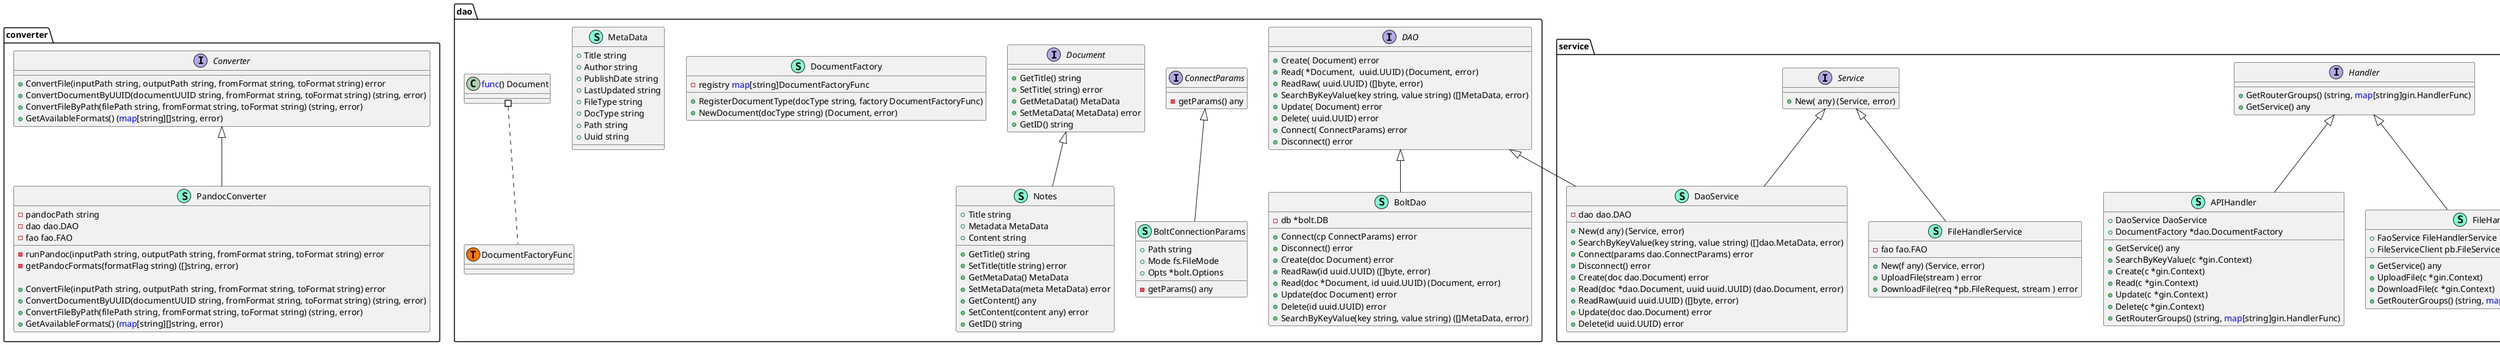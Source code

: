 @startuml
namespace converter {
    interface Converter  {
        + ConvertFile(inputPath string, outputPath string, fromFormat string, toFormat string) error
        + ConvertDocumentByUUID(documentUUID string, fromFormat string, toFormat string) (string, error)
        + ConvertFileByPath(filePath string, fromFormat string, toFormat string) (string, error)
        + GetAvailableFormats() (<font color=blue>map</font>[string][]string, error)

    }
    class PandocConverter << (S,Aquamarine) >> {
        - pandocPath string
        - dao dao.DAO
        - fao fao.FAO

        - runPandoc(inputPath string, outputPath string, fromFormat string, toFormat string) error
        - getPandocFormats(formatFlag string) ([]string, error)

        + ConvertFile(inputPath string, outputPath string, fromFormat string, toFormat string) error
        + ConvertDocumentByUUID(documentUUID string, fromFormat string, toFormat string) (string, error)
        + ConvertFileByPath(filePath string, fromFormat string, toFormat string) (string, error)
        + GetAvailableFormats() (<font color=blue>map</font>[string][]string, error)

    }
}

"converter.Converter" <|-- "converter.PandocConverter"

namespace dao {
    class BoltConnectionParams << (S,Aquamarine) >> {
        + Path string
        + Mode fs.FileMode
        + Opts *bolt.Options

        - getParams() any

    }
    class BoltDao << (S,Aquamarine) >> {
        - db *bolt.DB

        + Connect(cp ConnectParams) error
        + Disconnect() error
        + Create(doc Document) error
        + ReadRaw(id uuid.UUID) ([]byte, error)
        + Read(doc *Document, id uuid.UUID) (Document, error)
        + Update(doc Document) error
        + Delete(id uuid.UUID) error
        + SearchByKeyValue(key string, value string) ([]MetaData, error)

    }
    interface ConnectParams  {
        - getParams() any

    }
    interface DAO  {
        + Create( Document) error
        + Read( *Document,  uuid.UUID) (Document, error)
        + ReadRaw( uuid.UUID) ([]byte, error)
        + SearchByKeyValue(key string, value string) ([]MetaData, error)
        + Update( Document) error
        + Delete( uuid.UUID) error
        + Connect( ConnectParams) error
        + Disconnect() error

    }
    interface Document  {
        + GetTitle() string
        + SetTitle( string) error
        + GetMetaData() MetaData
        + SetMetaData( MetaData) error
        + GetID() string

    }
    class DocumentFactory << (S,Aquamarine) >> {
        - registry <font color=blue>map</font>[string]DocumentFactoryFunc

        + RegisterDocumentType(docType string, factory DocumentFactoryFunc) 
        + NewDocument(docType string) (Document, error)

    }
    class MetaData << (S,Aquamarine) >> {
        + Title string
        + Author string
        + PublishDate string
        + LastUpdated string
        + FileType string
        + DocType string
        + Path string
        + Uuid string

    }
    class Notes << (S,Aquamarine) >> {
        + Title string
        + Metadata MetaData
        + Content string

        + GetTitle() string
        + SetTitle(title string) error
        + GetMetaData() MetaData
        + SetMetaData(meta MetaData) error
        + GetContent() any
        + SetContent(content any) error
        + GetID() string

    }
    class dao.DocumentFactoryFunc << (T, #FF7700) >>  {
    }
}

"dao.ConnectParams" <|-- "dao.BoltConnectionParams"
"dao.DAO" <|-- "dao.BoltDao"
"dao.Document" <|-- "dao.Notes"

namespace fao {
    interface FAO  {
        + SaveFile(path string, data io.Reader) error
        + GetFile(path string) (io.ReadCloser, error)
        + DeleteFile(path string) error
        + FileExists(filename string) bool

    }
    class LocalFao << (S,Aquamarine) >> {
        - basePath string

        + SaveFile(path string, data io.Reader) error
        + GetFile(path string) (io.ReadCloser, error)
        + DeleteFile(path string) error
        + FileExists(path string) bool

    }
}

"fao.FAO" <|-- "fao.LocalFao"



namespace service {
    class APIHandler << (S,Aquamarine) >> {
        + DaoService DaoService
        + DocumentFactory *dao.DocumentFactory

        + GetService() any
        + SearchByKeyValue(c *gin.Context) 
        + Create(c *gin.Context) 
        + Read(c *gin.Context) 
        + Update(c *gin.Context) 
        + Delete(c *gin.Context) 
        + GetRouterGroups() (string, <font color=blue>map</font>[string]gin.HandlerFunc)

    }
    class DaoService << (S,Aquamarine) >> {
        - dao dao.DAO

        + New(d any) (Service, error)
        + SearchByKeyValue(key string, value string) ([]dao.MetaData, error)
        + Connect(params dao.ConnectParams) error
        + Disconnect() error
        + Create(doc dao.Document) error
        + Read(doc *dao.Document, uuid uuid.UUID) (dao.Document, error)
        + ReadRaw(uuid uuid.UUID) ([]byte, error)
        + Update(doc dao.Document) error
        + Delete(id uuid.UUID) error

    }
    class FileHandler << (S,Aquamarine) >> {
        + FaoService FileHandlerService
        + FileServiceClient pb.FileServiceClient

        + GetService() any
        + UploadFile(c *gin.Context) 
        + DownloadFile(c *gin.Context) 
        + GetRouterGroups() (string, <font color=blue>map</font>[string]gin.HandlerFunc)

    }
    class FileHandlerService << (S,Aquamarine) >> {
        - fao fao.FAO

        + New(f any) (Service, error)
        + UploadFile(stream ) error
        + DownloadFile(req *pb.FileRequest, stream ) error

    }
    interface Handler  {
        + GetRouterGroups() (string, <font color=blue>map</font>[string]gin.HandlerFunc)
        + GetService() any

    }
    interface Service  {
        + New( any) (Service, error)

    }
}

"service.Handler" <|-- "service.APIHandler"
"dao.DAO" <|-- "service.DaoService"
"service.Service" <|-- "service.DaoService"
"service.Handler" <|-- "service.FileHandler"
"service.Service" <|-- "service.FileHandlerService"

"dao.<font color=blue>func</font>() Document" #.. "dao.DocumentFactoryFunc"
@enduml
